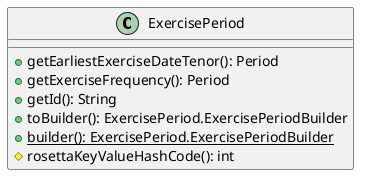 @startuml

    class ExercisePeriod [[ExercisePeriod.html]] {
        +getEarliestExerciseDateTenor(): Period
        +getExerciseFrequency(): Period
        +getId(): String
        +toBuilder(): ExercisePeriod.ExercisePeriodBuilder
        {static} +builder(): ExercisePeriod.ExercisePeriodBuilder
        #rosettaKeyValueHashCode(): int
    }

@enduml
